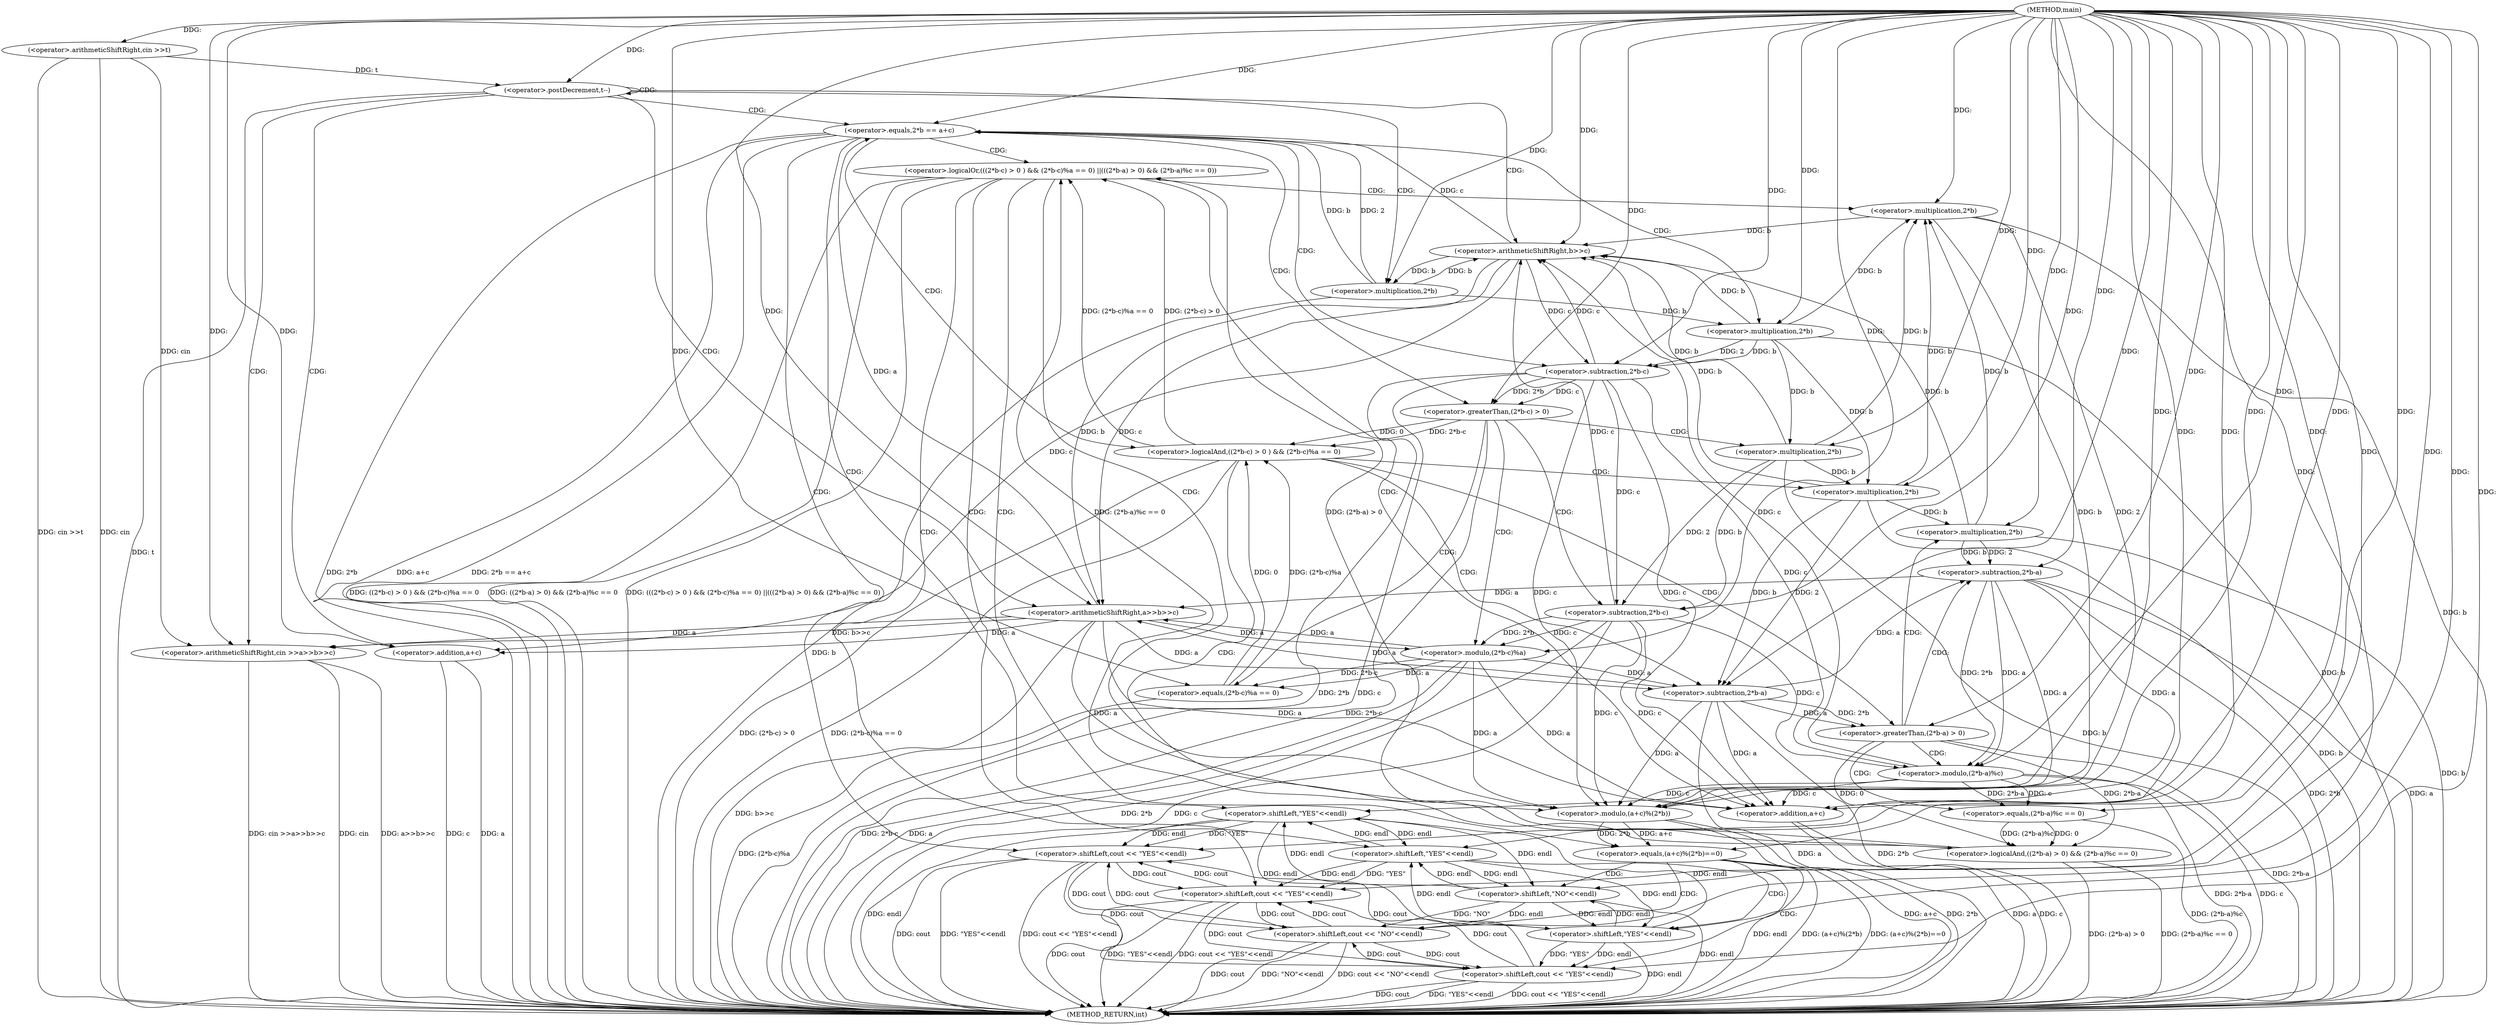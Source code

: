 digraph "main" {  
"1000102" [label = "(METHOD,main)" ]
"1000199" [label = "(METHOD_RETURN,int)" ]
"1000105" [label = "(<operator>.arithmeticShiftRight,cin >>t)" ]
"1000109" [label = "(<operator>.postDecrement,t--)" ]
"1000115" [label = "(<operator>.arithmeticShiftRight,cin >>a>>b>>c)" ]
"1000123" [label = "(<operator>.equals,2*b == a+c)" ]
"1000130" [label = "(<operator>.shiftLeft,cout << \"YES\"<<endl)" ]
"1000117" [label = "(<operator>.arithmeticShiftRight,a>>b>>c)" ]
"1000119" [label = "(<operator>.arithmeticShiftRight,b>>c)" ]
"1000124" [label = "(<operator>.multiplication,2*b)" ]
"1000127" [label = "(<operator>.addition,a+c)" ]
"1000132" [label = "(<operator>.shiftLeft,\"YES\"<<endl)" ]
"1000137" [label = "(<operator>.logicalOr,(((2*b-c) > 0 ) && (2*b-c)%a == 0) ||(((2*b-a) > 0) && (2*b-a)%c == 0))" ]
"1000172" [label = "(<operator>.shiftLeft,cout << \"YES\"<<endl)" ]
"1000138" [label = "(<operator>.logicalAnd,((2*b-c) > 0 ) && (2*b-c)%a == 0)" ]
"1000155" [label = "(<operator>.logicalAnd,((2*b-a) > 0) && (2*b-a)%c == 0)" ]
"1000174" [label = "(<operator>.shiftLeft,\"YES\"<<endl)" ]
"1000179" [label = "(<operator>.equals,(a+c)%(2*b)==0)" ]
"1000188" [label = "(<operator>.shiftLeft,cout << \"YES\"<<endl)" ]
"1000139" [label = "(<operator>.greaterThan,(2*b-c) > 0)" ]
"1000146" [label = "(<operator>.equals,(2*b-c)%a == 0)" ]
"1000156" [label = "(<operator>.greaterThan,(2*b-a) > 0)" ]
"1000163" [label = "(<operator>.equals,(2*b-a)%c == 0)" ]
"1000194" [label = "(<operator>.shiftLeft,cout << \"NO\"<<endl)" ]
"1000140" [label = "(<operator>.subtraction,2*b-c)" ]
"1000147" [label = "(<operator>.modulo,(2*b-c)%a)" ]
"1000157" [label = "(<operator>.subtraction,2*b-a)" ]
"1000164" [label = "(<operator>.modulo,(2*b-a)%c)" ]
"1000180" [label = "(<operator>.modulo,(a+c)%(2*b))" ]
"1000190" [label = "(<operator>.shiftLeft,\"YES\"<<endl)" ]
"1000141" [label = "(<operator>.multiplication,2*b)" ]
"1000148" [label = "(<operator>.subtraction,2*b-c)" ]
"1000158" [label = "(<operator>.multiplication,2*b)" ]
"1000165" [label = "(<operator>.subtraction,2*b-a)" ]
"1000181" [label = "(<operator>.addition,a+c)" ]
"1000184" [label = "(<operator>.multiplication,2*b)" ]
"1000196" [label = "(<operator>.shiftLeft,\"NO\"<<endl)" ]
"1000149" [label = "(<operator>.multiplication,2*b)" ]
"1000166" [label = "(<operator>.multiplication,2*b)" ]
  "1000105" -> "1000199"  [ label = "DDG: cin"] 
  "1000105" -> "1000199"  [ label = "DDG: cin >>t"] 
  "1000109" -> "1000199"  [ label = "DDG: t"] 
  "1000115" -> "1000199"  [ label = "DDG: cin"] 
  "1000117" -> "1000199"  [ label = "DDG: b>>c"] 
  "1000115" -> "1000199"  [ label = "DDG: a>>b>>c"] 
  "1000115" -> "1000199"  [ label = "DDG: cin >>a>>b>>c"] 
  "1000124" -> "1000199"  [ label = "DDG: b"] 
  "1000123" -> "1000199"  [ label = "DDG: 2*b"] 
  "1000127" -> "1000199"  [ label = "DDG: a"] 
  "1000127" -> "1000199"  [ label = "DDG: c"] 
  "1000123" -> "1000199"  [ label = "DDG: a+c"] 
  "1000123" -> "1000199"  [ label = "DDG: 2*b == a+c"] 
  "1000141" -> "1000199"  [ label = "DDG: b"] 
  "1000140" -> "1000199"  [ label = "DDG: 2*b"] 
  "1000140" -> "1000199"  [ label = "DDG: c"] 
  "1000139" -> "1000199"  [ label = "DDG: 2*b-c"] 
  "1000138" -> "1000199"  [ label = "DDG: (2*b-c) > 0"] 
  "1000149" -> "1000199"  [ label = "DDG: b"] 
  "1000148" -> "1000199"  [ label = "DDG: 2*b"] 
  "1000148" -> "1000199"  [ label = "DDG: c"] 
  "1000147" -> "1000199"  [ label = "DDG: 2*b-c"] 
  "1000147" -> "1000199"  [ label = "DDG: a"] 
  "1000146" -> "1000199"  [ label = "DDG: (2*b-c)%a"] 
  "1000138" -> "1000199"  [ label = "DDG: (2*b-c)%a == 0"] 
  "1000137" -> "1000199"  [ label = "DDG: ((2*b-c) > 0 ) && (2*b-c)%a == 0"] 
  "1000158" -> "1000199"  [ label = "DDG: b"] 
  "1000157" -> "1000199"  [ label = "DDG: 2*b"] 
  "1000157" -> "1000199"  [ label = "DDG: a"] 
  "1000156" -> "1000199"  [ label = "DDG: 2*b-a"] 
  "1000155" -> "1000199"  [ label = "DDG: (2*b-a) > 0"] 
  "1000166" -> "1000199"  [ label = "DDG: b"] 
  "1000165" -> "1000199"  [ label = "DDG: 2*b"] 
  "1000165" -> "1000199"  [ label = "DDG: a"] 
  "1000164" -> "1000199"  [ label = "DDG: 2*b-a"] 
  "1000164" -> "1000199"  [ label = "DDG: c"] 
  "1000163" -> "1000199"  [ label = "DDG: (2*b-a)%c"] 
  "1000155" -> "1000199"  [ label = "DDG: (2*b-a)%c == 0"] 
  "1000137" -> "1000199"  [ label = "DDG: ((2*b-a) > 0) && (2*b-a)%c == 0"] 
  "1000137" -> "1000199"  [ label = "DDG: (((2*b-c) > 0 ) && (2*b-c)%a == 0) ||(((2*b-a) > 0) && (2*b-a)%c == 0)"] 
  "1000181" -> "1000199"  [ label = "DDG: a"] 
  "1000181" -> "1000199"  [ label = "DDG: c"] 
  "1000180" -> "1000199"  [ label = "DDG: a+c"] 
  "1000184" -> "1000199"  [ label = "DDG: b"] 
  "1000180" -> "1000199"  [ label = "DDG: 2*b"] 
  "1000179" -> "1000199"  [ label = "DDG: (a+c)%(2*b)"] 
  "1000179" -> "1000199"  [ label = "DDG: (a+c)%(2*b)==0"] 
  "1000194" -> "1000199"  [ label = "DDG: cout"] 
  "1000196" -> "1000199"  [ label = "DDG: endl"] 
  "1000194" -> "1000199"  [ label = "DDG: \"NO\"<<endl"] 
  "1000194" -> "1000199"  [ label = "DDG: cout << \"NO\"<<endl"] 
  "1000188" -> "1000199"  [ label = "DDG: cout"] 
  "1000190" -> "1000199"  [ label = "DDG: endl"] 
  "1000188" -> "1000199"  [ label = "DDG: \"YES\"<<endl"] 
  "1000188" -> "1000199"  [ label = "DDG: cout << \"YES\"<<endl"] 
  "1000172" -> "1000199"  [ label = "DDG: cout"] 
  "1000174" -> "1000199"  [ label = "DDG: endl"] 
  "1000172" -> "1000199"  [ label = "DDG: \"YES\"<<endl"] 
  "1000172" -> "1000199"  [ label = "DDG: cout << \"YES\"<<endl"] 
  "1000130" -> "1000199"  [ label = "DDG: cout"] 
  "1000132" -> "1000199"  [ label = "DDG: endl"] 
  "1000130" -> "1000199"  [ label = "DDG: \"YES\"<<endl"] 
  "1000130" -> "1000199"  [ label = "DDG: cout << \"YES\"<<endl"] 
  "1000102" -> "1000105"  [ label = "DDG: "] 
  "1000105" -> "1000109"  [ label = "DDG: t"] 
  "1000102" -> "1000109"  [ label = "DDG: "] 
  "1000105" -> "1000115"  [ label = "DDG: cin"] 
  "1000102" -> "1000115"  [ label = "DDG: "] 
  "1000117" -> "1000115"  [ label = "DDG: a"] 
  "1000117" -> "1000115"  [ label = "DDG: b>>c"] 
  "1000147" -> "1000117"  [ label = "DDG: a"] 
  "1000157" -> "1000117"  [ label = "DDG: a"] 
  "1000165" -> "1000117"  [ label = "DDG: a"] 
  "1000102" -> "1000117"  [ label = "DDG: "] 
  "1000119" -> "1000117"  [ label = "DDG: b"] 
  "1000119" -> "1000117"  [ label = "DDG: c"] 
  "1000124" -> "1000123"  [ label = "DDG: 2"] 
  "1000124" -> "1000123"  [ label = "DDG: b"] 
  "1000117" -> "1000123"  [ label = "DDG: a"] 
  "1000102" -> "1000123"  [ label = "DDG: "] 
  "1000119" -> "1000123"  [ label = "DDG: c"] 
  "1000194" -> "1000130"  [ label = "DDG: cout"] 
  "1000188" -> "1000130"  [ label = "DDG: cout"] 
  "1000172" -> "1000130"  [ label = "DDG: cout"] 
  "1000102" -> "1000130"  [ label = "DDG: "] 
  "1000132" -> "1000130"  [ label = "DDG: \"YES\""] 
  "1000132" -> "1000130"  [ label = "DDG: endl"] 
  "1000124" -> "1000119"  [ label = "DDG: b"] 
  "1000141" -> "1000119"  [ label = "DDG: b"] 
  "1000149" -> "1000119"  [ label = "DDG: b"] 
  "1000158" -> "1000119"  [ label = "DDG: b"] 
  "1000166" -> "1000119"  [ label = "DDG: b"] 
  "1000184" -> "1000119"  [ label = "DDG: b"] 
  "1000102" -> "1000119"  [ label = "DDG: "] 
  "1000140" -> "1000119"  [ label = "DDG: c"] 
  "1000148" -> "1000119"  [ label = "DDG: c"] 
  "1000164" -> "1000119"  [ label = "DDG: c"] 
  "1000102" -> "1000124"  [ label = "DDG: "] 
  "1000119" -> "1000124"  [ label = "DDG: b"] 
  "1000117" -> "1000127"  [ label = "DDG: a"] 
  "1000102" -> "1000127"  [ label = "DDG: "] 
  "1000119" -> "1000127"  [ label = "DDG: c"] 
  "1000102" -> "1000132"  [ label = "DDG: "] 
  "1000196" -> "1000132"  [ label = "DDG: endl"] 
  "1000190" -> "1000132"  [ label = "DDG: endl"] 
  "1000174" -> "1000132"  [ label = "DDG: endl"] 
  "1000138" -> "1000137"  [ label = "DDG: (2*b-c)%a == 0"] 
  "1000138" -> "1000137"  [ label = "DDG: (2*b-c) > 0"] 
  "1000155" -> "1000137"  [ label = "DDG: (2*b-a)%c == 0"] 
  "1000155" -> "1000137"  [ label = "DDG: (2*b-a) > 0"] 
  "1000194" -> "1000172"  [ label = "DDG: cout"] 
  "1000188" -> "1000172"  [ label = "DDG: cout"] 
  "1000130" -> "1000172"  [ label = "DDG: cout"] 
  "1000102" -> "1000172"  [ label = "DDG: "] 
  "1000174" -> "1000172"  [ label = "DDG: endl"] 
  "1000174" -> "1000172"  [ label = "DDG: \"YES\""] 
  "1000139" -> "1000138"  [ label = "DDG: 0"] 
  "1000139" -> "1000138"  [ label = "DDG: 2*b-c"] 
  "1000146" -> "1000138"  [ label = "DDG: 0"] 
  "1000146" -> "1000138"  [ label = "DDG: (2*b-c)%a"] 
  "1000156" -> "1000155"  [ label = "DDG: 0"] 
  "1000156" -> "1000155"  [ label = "DDG: 2*b-a"] 
  "1000163" -> "1000155"  [ label = "DDG: (2*b-a)%c"] 
  "1000163" -> "1000155"  [ label = "DDG: 0"] 
  "1000102" -> "1000174"  [ label = "DDG: "] 
  "1000196" -> "1000174"  [ label = "DDG: endl"] 
  "1000190" -> "1000174"  [ label = "DDG: endl"] 
  "1000132" -> "1000174"  [ label = "DDG: endl"] 
  "1000140" -> "1000139"  [ label = "DDG: 2*b"] 
  "1000140" -> "1000139"  [ label = "DDG: c"] 
  "1000102" -> "1000139"  [ label = "DDG: "] 
  "1000147" -> "1000146"  [ label = "DDG: 2*b-c"] 
  "1000147" -> "1000146"  [ label = "DDG: a"] 
  "1000102" -> "1000146"  [ label = "DDG: "] 
  "1000157" -> "1000156"  [ label = "DDG: a"] 
  "1000157" -> "1000156"  [ label = "DDG: 2*b"] 
  "1000102" -> "1000156"  [ label = "DDG: "] 
  "1000164" -> "1000163"  [ label = "DDG: c"] 
  "1000164" -> "1000163"  [ label = "DDG: 2*b-a"] 
  "1000102" -> "1000163"  [ label = "DDG: "] 
  "1000180" -> "1000179"  [ label = "DDG: 2*b"] 
  "1000180" -> "1000179"  [ label = "DDG: a+c"] 
  "1000102" -> "1000179"  [ label = "DDG: "] 
  "1000194" -> "1000188"  [ label = "DDG: cout"] 
  "1000172" -> "1000188"  [ label = "DDG: cout"] 
  "1000130" -> "1000188"  [ label = "DDG: cout"] 
  "1000102" -> "1000188"  [ label = "DDG: "] 
  "1000190" -> "1000188"  [ label = "DDG: \"YES\""] 
  "1000190" -> "1000188"  [ label = "DDG: endl"] 
  "1000141" -> "1000140"  [ label = "DDG: 2"] 
  "1000141" -> "1000140"  [ label = "DDG: b"] 
  "1000102" -> "1000140"  [ label = "DDG: "] 
  "1000119" -> "1000140"  [ label = "DDG: c"] 
  "1000148" -> "1000147"  [ label = "DDG: c"] 
  "1000148" -> "1000147"  [ label = "DDG: 2*b"] 
  "1000102" -> "1000147"  [ label = "DDG: "] 
  "1000117" -> "1000147"  [ label = "DDG: a"] 
  "1000158" -> "1000157"  [ label = "DDG: b"] 
  "1000158" -> "1000157"  [ label = "DDG: 2"] 
  "1000147" -> "1000157"  [ label = "DDG: a"] 
  "1000102" -> "1000157"  [ label = "DDG: "] 
  "1000117" -> "1000157"  [ label = "DDG: a"] 
  "1000165" -> "1000164"  [ label = "DDG: 2*b"] 
  "1000165" -> "1000164"  [ label = "DDG: a"] 
  "1000140" -> "1000164"  [ label = "DDG: c"] 
  "1000148" -> "1000164"  [ label = "DDG: c"] 
  "1000102" -> "1000164"  [ label = "DDG: "] 
  "1000147" -> "1000180"  [ label = "DDG: a"] 
  "1000157" -> "1000180"  [ label = "DDG: a"] 
  "1000165" -> "1000180"  [ label = "DDG: a"] 
  "1000102" -> "1000180"  [ label = "DDG: "] 
  "1000117" -> "1000180"  [ label = "DDG: a"] 
  "1000140" -> "1000180"  [ label = "DDG: c"] 
  "1000148" -> "1000180"  [ label = "DDG: c"] 
  "1000164" -> "1000180"  [ label = "DDG: c"] 
  "1000184" -> "1000180"  [ label = "DDG: b"] 
  "1000184" -> "1000180"  [ label = "DDG: 2"] 
  "1000102" -> "1000190"  [ label = "DDG: "] 
  "1000196" -> "1000190"  [ label = "DDG: endl"] 
  "1000174" -> "1000190"  [ label = "DDG: endl"] 
  "1000132" -> "1000190"  [ label = "DDG: endl"] 
  "1000188" -> "1000194"  [ label = "DDG: cout"] 
  "1000172" -> "1000194"  [ label = "DDG: cout"] 
  "1000130" -> "1000194"  [ label = "DDG: cout"] 
  "1000102" -> "1000194"  [ label = "DDG: "] 
  "1000196" -> "1000194"  [ label = "DDG: endl"] 
  "1000196" -> "1000194"  [ label = "DDG: \"NO\""] 
  "1000102" -> "1000141"  [ label = "DDG: "] 
  "1000124" -> "1000141"  [ label = "DDG: b"] 
  "1000149" -> "1000148"  [ label = "DDG: b"] 
  "1000149" -> "1000148"  [ label = "DDG: 2"] 
  "1000140" -> "1000148"  [ label = "DDG: c"] 
  "1000102" -> "1000148"  [ label = "DDG: "] 
  "1000102" -> "1000158"  [ label = "DDG: "] 
  "1000141" -> "1000158"  [ label = "DDG: b"] 
  "1000149" -> "1000158"  [ label = "DDG: b"] 
  "1000166" -> "1000165"  [ label = "DDG: b"] 
  "1000166" -> "1000165"  [ label = "DDG: 2"] 
  "1000157" -> "1000165"  [ label = "DDG: a"] 
  "1000102" -> "1000165"  [ label = "DDG: "] 
  "1000147" -> "1000181"  [ label = "DDG: a"] 
  "1000157" -> "1000181"  [ label = "DDG: a"] 
  "1000165" -> "1000181"  [ label = "DDG: a"] 
  "1000102" -> "1000181"  [ label = "DDG: "] 
  "1000117" -> "1000181"  [ label = "DDG: a"] 
  "1000140" -> "1000181"  [ label = "DDG: c"] 
  "1000148" -> "1000181"  [ label = "DDG: c"] 
  "1000164" -> "1000181"  [ label = "DDG: c"] 
  "1000102" -> "1000184"  [ label = "DDG: "] 
  "1000141" -> "1000184"  [ label = "DDG: b"] 
  "1000149" -> "1000184"  [ label = "DDG: b"] 
  "1000158" -> "1000184"  [ label = "DDG: b"] 
  "1000166" -> "1000184"  [ label = "DDG: b"] 
  "1000102" -> "1000196"  [ label = "DDG: "] 
  "1000190" -> "1000196"  [ label = "DDG: endl"] 
  "1000174" -> "1000196"  [ label = "DDG: endl"] 
  "1000132" -> "1000196"  [ label = "DDG: endl"] 
  "1000102" -> "1000149"  [ label = "DDG: "] 
  "1000141" -> "1000149"  [ label = "DDG: b"] 
  "1000102" -> "1000166"  [ label = "DDG: "] 
  "1000158" -> "1000166"  [ label = "DDG: b"] 
  "1000109" -> "1000117"  [ label = "CDG: "] 
  "1000109" -> "1000127"  [ label = "CDG: "] 
  "1000109" -> "1000109"  [ label = "CDG: "] 
  "1000109" -> "1000119"  [ label = "CDG: "] 
  "1000109" -> "1000123"  [ label = "CDG: "] 
  "1000109" -> "1000124"  [ label = "CDG: "] 
  "1000109" -> "1000115"  [ label = "CDG: "] 
  "1000123" -> "1000141"  [ label = "CDG: "] 
  "1000123" -> "1000139"  [ label = "CDG: "] 
  "1000123" -> "1000132"  [ label = "CDG: "] 
  "1000123" -> "1000137"  [ label = "CDG: "] 
  "1000123" -> "1000130"  [ label = "CDG: "] 
  "1000123" -> "1000140"  [ label = "CDG: "] 
  "1000123" -> "1000138"  [ label = "CDG: "] 
  "1000137" -> "1000174"  [ label = "CDG: "] 
  "1000137" -> "1000180"  [ label = "CDG: "] 
  "1000137" -> "1000172"  [ label = "CDG: "] 
  "1000137" -> "1000179"  [ label = "CDG: "] 
  "1000137" -> "1000184"  [ label = "CDG: "] 
  "1000137" -> "1000181"  [ label = "CDG: "] 
  "1000138" -> "1000156"  [ label = "CDG: "] 
  "1000138" -> "1000157"  [ label = "CDG: "] 
  "1000138" -> "1000158"  [ label = "CDG: "] 
  "1000138" -> "1000155"  [ label = "CDG: "] 
  "1000139" -> "1000148"  [ label = "CDG: "] 
  "1000139" -> "1000149"  [ label = "CDG: "] 
  "1000139" -> "1000147"  [ label = "CDG: "] 
  "1000139" -> "1000146"  [ label = "CDG: "] 
  "1000156" -> "1000164"  [ label = "CDG: "] 
  "1000156" -> "1000166"  [ label = "CDG: "] 
  "1000156" -> "1000165"  [ label = "CDG: "] 
  "1000156" -> "1000163"  [ label = "CDG: "] 
  "1000179" -> "1000196"  [ label = "CDG: "] 
  "1000179" -> "1000188"  [ label = "CDG: "] 
  "1000179" -> "1000190"  [ label = "CDG: "] 
  "1000179" -> "1000194"  [ label = "CDG: "] 
}
